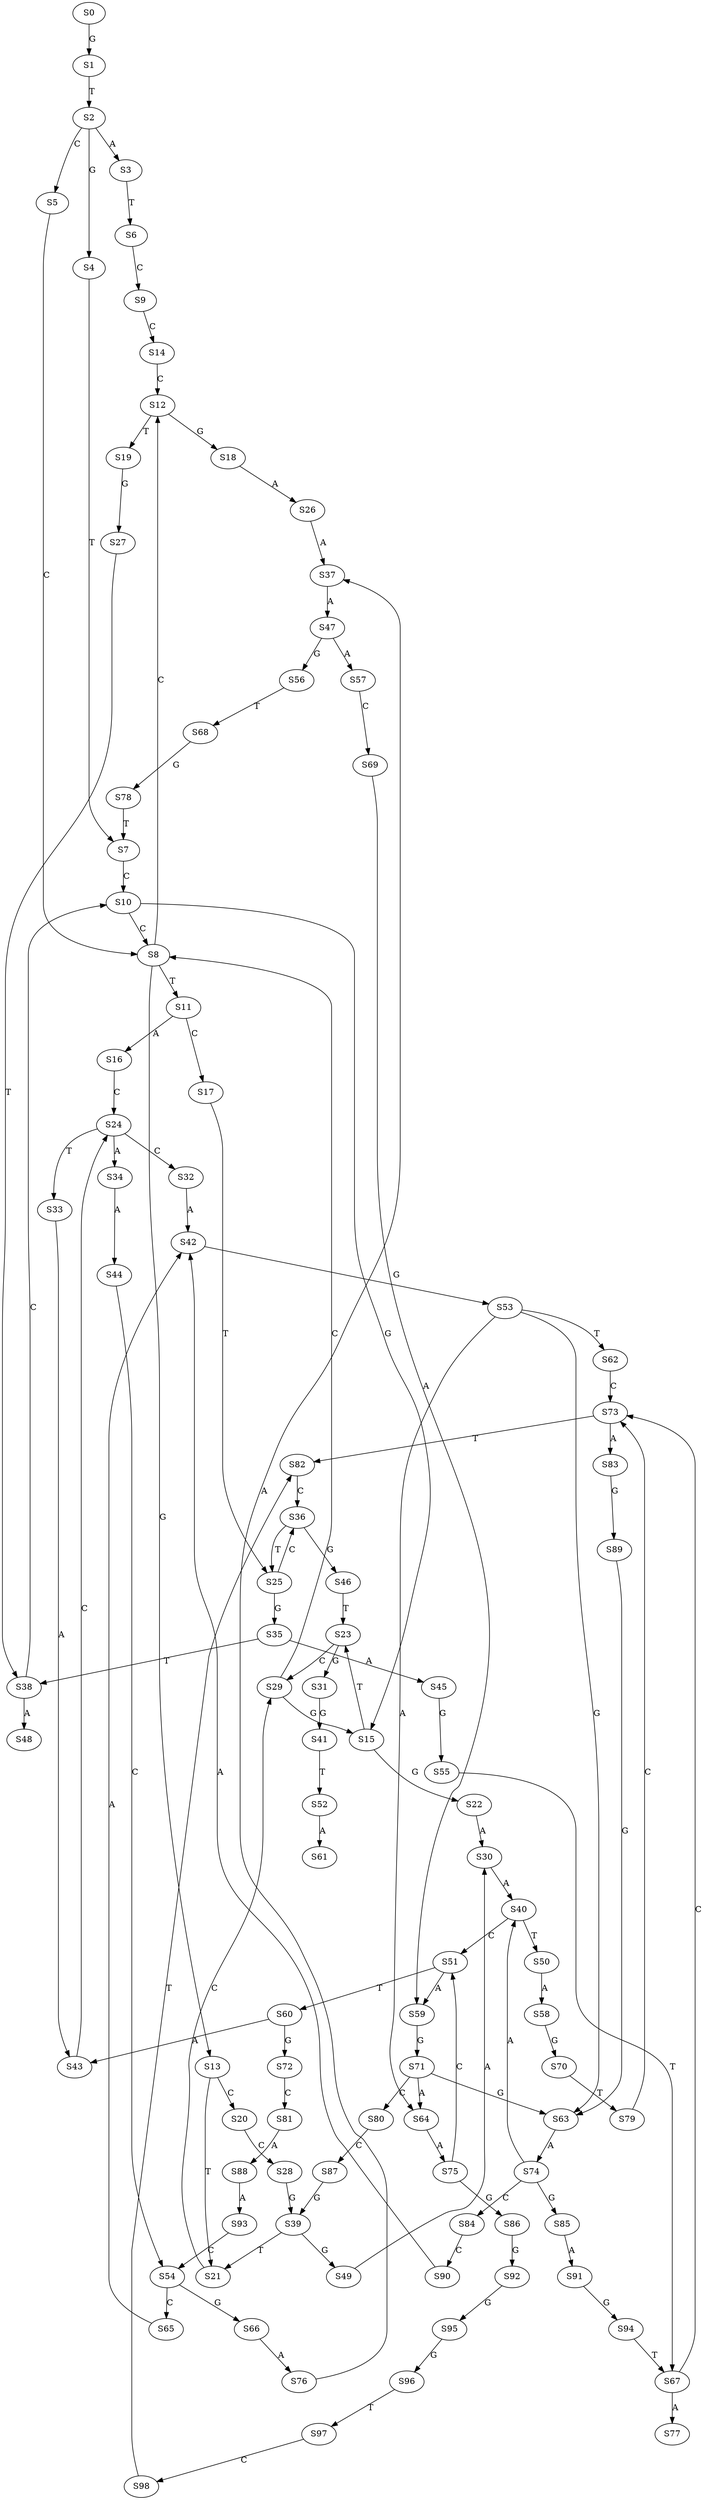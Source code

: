strict digraph  {
	S0 -> S1 [ label = G ];
	S1 -> S2 [ label = T ];
	S2 -> S3 [ label = A ];
	S2 -> S4 [ label = G ];
	S2 -> S5 [ label = C ];
	S3 -> S6 [ label = T ];
	S4 -> S7 [ label = T ];
	S5 -> S8 [ label = C ];
	S6 -> S9 [ label = C ];
	S7 -> S10 [ label = C ];
	S8 -> S11 [ label = T ];
	S8 -> S12 [ label = C ];
	S8 -> S13 [ label = G ];
	S9 -> S14 [ label = C ];
	S10 -> S15 [ label = G ];
	S10 -> S8 [ label = C ];
	S11 -> S16 [ label = A ];
	S11 -> S17 [ label = C ];
	S12 -> S18 [ label = G ];
	S12 -> S19 [ label = T ];
	S13 -> S20 [ label = C ];
	S13 -> S21 [ label = T ];
	S14 -> S12 [ label = C ];
	S15 -> S22 [ label = G ];
	S15 -> S23 [ label = T ];
	S16 -> S24 [ label = C ];
	S17 -> S25 [ label = T ];
	S18 -> S26 [ label = A ];
	S19 -> S27 [ label = G ];
	S20 -> S28 [ label = C ];
	S21 -> S29 [ label = C ];
	S22 -> S30 [ label = A ];
	S23 -> S29 [ label = C ];
	S23 -> S31 [ label = G ];
	S24 -> S32 [ label = C ];
	S24 -> S33 [ label = T ];
	S24 -> S34 [ label = A ];
	S25 -> S35 [ label = G ];
	S25 -> S36 [ label = C ];
	S26 -> S37 [ label = A ];
	S27 -> S38 [ label = T ];
	S28 -> S39 [ label = G ];
	S29 -> S15 [ label = G ];
	S29 -> S8 [ label = C ];
	S30 -> S40 [ label = A ];
	S31 -> S41 [ label = G ];
	S32 -> S42 [ label = A ];
	S33 -> S43 [ label = A ];
	S34 -> S44 [ label = A ];
	S35 -> S45 [ label = A ];
	S35 -> S38 [ label = T ];
	S36 -> S25 [ label = T ];
	S36 -> S46 [ label = G ];
	S37 -> S47 [ label = A ];
	S38 -> S48 [ label = A ];
	S38 -> S10 [ label = C ];
	S39 -> S21 [ label = T ];
	S39 -> S49 [ label = G ];
	S40 -> S50 [ label = T ];
	S40 -> S51 [ label = C ];
	S41 -> S52 [ label = T ];
	S42 -> S53 [ label = G ];
	S43 -> S24 [ label = C ];
	S44 -> S54 [ label = C ];
	S45 -> S55 [ label = G ];
	S46 -> S23 [ label = T ];
	S47 -> S56 [ label = G ];
	S47 -> S57 [ label = A ];
	S49 -> S30 [ label = A ];
	S50 -> S58 [ label = A ];
	S51 -> S59 [ label = A ];
	S51 -> S60 [ label = T ];
	S52 -> S61 [ label = A ];
	S53 -> S62 [ label = T ];
	S53 -> S63 [ label = G ];
	S53 -> S64 [ label = A ];
	S54 -> S65 [ label = C ];
	S54 -> S66 [ label = G ];
	S55 -> S67 [ label = T ];
	S56 -> S68 [ label = T ];
	S57 -> S69 [ label = C ];
	S58 -> S70 [ label = G ];
	S59 -> S71 [ label = G ];
	S60 -> S72 [ label = G ];
	S60 -> S43 [ label = A ];
	S62 -> S73 [ label = C ];
	S63 -> S74 [ label = A ];
	S64 -> S75 [ label = A ];
	S65 -> S42 [ label = A ];
	S66 -> S76 [ label = A ];
	S67 -> S77 [ label = A ];
	S67 -> S73 [ label = C ];
	S68 -> S78 [ label = G ];
	S69 -> S59 [ label = A ];
	S70 -> S79 [ label = T ];
	S71 -> S63 [ label = G ];
	S71 -> S80 [ label = C ];
	S71 -> S64 [ label = A ];
	S72 -> S81 [ label = C ];
	S73 -> S82 [ label = T ];
	S73 -> S83 [ label = A ];
	S74 -> S40 [ label = A ];
	S74 -> S84 [ label = C ];
	S74 -> S85 [ label = G ];
	S75 -> S51 [ label = C ];
	S75 -> S86 [ label = G ];
	S76 -> S37 [ label = A ];
	S78 -> S7 [ label = T ];
	S79 -> S73 [ label = C ];
	S80 -> S87 [ label = C ];
	S81 -> S88 [ label = A ];
	S82 -> S36 [ label = C ];
	S83 -> S89 [ label = G ];
	S84 -> S90 [ label = C ];
	S85 -> S91 [ label = A ];
	S86 -> S92 [ label = G ];
	S87 -> S39 [ label = G ];
	S88 -> S93 [ label = A ];
	S89 -> S63 [ label = G ];
	S90 -> S42 [ label = A ];
	S91 -> S94 [ label = G ];
	S92 -> S95 [ label = G ];
	S93 -> S54 [ label = C ];
	S94 -> S67 [ label = T ];
	S95 -> S96 [ label = G ];
	S96 -> S97 [ label = T ];
	S97 -> S98 [ label = C ];
	S98 -> S82 [ label = T ];
}
